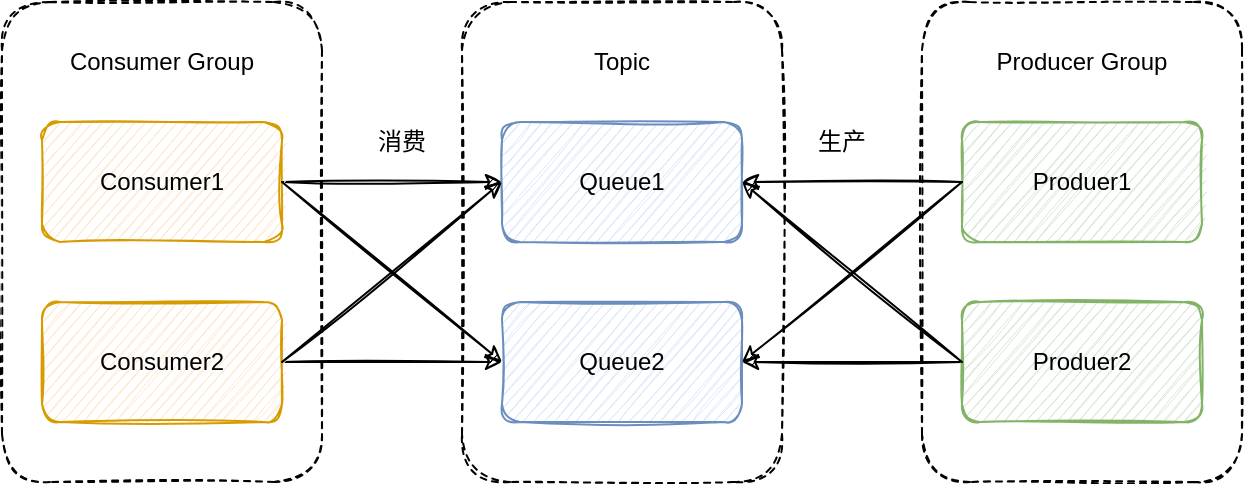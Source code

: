 <mxfile version="13.7.7" type="github">
  <diagram id="gn_3Bw5PpLhuLplowhGW" name="Page-1">
    <mxGraphModel dx="946" dy="538" grid="1" gridSize="10" guides="1" tooltips="1" connect="1" arrows="1" fold="1" page="1" pageScale="1" pageWidth="827" pageHeight="1169" math="0" shadow="0">
      <root>
        <mxCell id="0" />
        <mxCell id="1" parent="0" />
        <mxCell id="YHVSPa6cnrgRaPIxlwi6-7" value="" style="rounded=1;whiteSpace=wrap;html=1;sketch=1;dashed=1;" vertex="1" parent="1">
          <mxGeometry x="260" y="120" width="160" height="240" as="geometry" />
        </mxCell>
        <mxCell id="YHVSPa6cnrgRaPIxlwi6-2" value="" style="rounded=1;whiteSpace=wrap;html=1;sketch=1;dashed=1;" vertex="1" parent="1">
          <mxGeometry x="30" y="120" width="160" height="240" as="geometry" />
        </mxCell>
        <mxCell id="YHVSPa6cnrgRaPIxlwi6-19" style="edgeStyle=orthogonalEdgeStyle;rounded=0;orthogonalLoop=1;jettySize=auto;html=1;exitX=1;exitY=0.5;exitDx=0;exitDy=0;entryX=0;entryY=0.5;entryDx=0;entryDy=0;sketch=1;" edge="1" parent="1" source="YHVSPa6cnrgRaPIxlwi6-5" target="YHVSPa6cnrgRaPIxlwi6-8">
          <mxGeometry relative="1" as="geometry" />
        </mxCell>
        <mxCell id="YHVSPa6cnrgRaPIxlwi6-5" value="Consumer1" style="rounded=1;whiteSpace=wrap;html=1;sketch=1;fillColor=#ffe6cc;strokeColor=#d79b00;" vertex="1" parent="1">
          <mxGeometry x="50" y="180" width="120" height="60" as="geometry" />
        </mxCell>
        <mxCell id="YHVSPa6cnrgRaPIxlwi6-20" value="" style="edgeStyle=orthogonalEdgeStyle;rounded=0;orthogonalLoop=1;jettySize=auto;html=1;sketch=1;" edge="1" parent="1" source="YHVSPa6cnrgRaPIxlwi6-6" target="YHVSPa6cnrgRaPIxlwi6-9">
          <mxGeometry relative="1" as="geometry" />
        </mxCell>
        <mxCell id="YHVSPa6cnrgRaPIxlwi6-6" value="&lt;span&gt;Consumer2&lt;/span&gt;" style="rounded=1;whiteSpace=wrap;html=1;sketch=1;fillColor=#ffe6cc;strokeColor=#d79b00;" vertex="1" parent="1">
          <mxGeometry x="50" y="270" width="120" height="60" as="geometry" />
        </mxCell>
        <mxCell id="YHVSPa6cnrgRaPIxlwi6-9" value="&lt;span&gt;Queue2&lt;/span&gt;" style="rounded=1;whiteSpace=wrap;html=1;sketch=1;fillColor=#dae8fc;strokeColor=#6c8ebf;" vertex="1" parent="1">
          <mxGeometry x="280" y="270" width="120" height="60" as="geometry" />
        </mxCell>
        <mxCell id="YHVSPa6cnrgRaPIxlwi6-10" value="" style="rounded=1;whiteSpace=wrap;html=1;sketch=1;dashed=1;" vertex="1" parent="1">
          <mxGeometry x="490" y="120" width="160" height="240" as="geometry" />
        </mxCell>
        <mxCell id="YHVSPa6cnrgRaPIxlwi6-22" value="" style="edgeStyle=orthogonalEdgeStyle;rounded=0;sketch=1;orthogonalLoop=1;jettySize=auto;html=1;" edge="1" parent="1" source="YHVSPa6cnrgRaPIxlwi6-11" target="YHVSPa6cnrgRaPIxlwi6-8">
          <mxGeometry relative="1" as="geometry" />
        </mxCell>
        <mxCell id="YHVSPa6cnrgRaPIxlwi6-11" value="Produer1" style="rounded=1;whiteSpace=wrap;html=1;sketch=1;fillColor=#d5e8d4;strokeColor=#82b366;" vertex="1" parent="1">
          <mxGeometry x="510" y="180" width="120" height="60" as="geometry" />
        </mxCell>
        <mxCell id="YHVSPa6cnrgRaPIxlwi6-23" value="" style="edgeStyle=orthogonalEdgeStyle;rounded=0;sketch=1;orthogonalLoop=1;jettySize=auto;html=1;" edge="1" parent="1" source="YHVSPa6cnrgRaPIxlwi6-12" target="YHVSPa6cnrgRaPIxlwi6-9">
          <mxGeometry relative="1" as="geometry" />
        </mxCell>
        <mxCell id="YHVSPa6cnrgRaPIxlwi6-12" value="&lt;span&gt;Produer2&lt;/span&gt;" style="rounded=1;whiteSpace=wrap;html=1;sketch=1;fillColor=#d5e8d4;strokeColor=#82b366;" vertex="1" parent="1">
          <mxGeometry x="510" y="270" width="120" height="60" as="geometry" />
        </mxCell>
        <mxCell id="YHVSPa6cnrgRaPIxlwi6-14" value="Consumer Group" style="text;html=1;strokeColor=none;fillColor=none;align=center;verticalAlign=middle;whiteSpace=wrap;rounded=0;dashed=1;sketch=1;" vertex="1" parent="1">
          <mxGeometry x="50" y="140" width="120" height="20" as="geometry" />
        </mxCell>
        <mxCell id="YHVSPa6cnrgRaPIxlwi6-15" value="Topic" style="text;html=1;strokeColor=none;fillColor=none;align=center;verticalAlign=middle;whiteSpace=wrap;rounded=0;dashed=1;sketch=1;" vertex="1" parent="1">
          <mxGeometry x="280" y="140" width="120" height="20" as="geometry" />
        </mxCell>
        <mxCell id="YHVSPa6cnrgRaPIxlwi6-16" value="Producer Group" style="text;html=1;strokeColor=none;fillColor=none;align=center;verticalAlign=middle;whiteSpace=wrap;rounded=0;dashed=1;sketch=1;" vertex="1" parent="1">
          <mxGeometry x="510" y="140" width="120" height="20" as="geometry" />
        </mxCell>
        <mxCell id="YHVSPa6cnrgRaPIxlwi6-24" style="rounded=0;sketch=1;orthogonalLoop=1;jettySize=auto;html=1;entryX=0;entryY=0.5;entryDx=0;entryDy=0;endArrow=none;endFill=0;startArrow=classic;startFill=1;" edge="1" parent="1" source="YHVSPa6cnrgRaPIxlwi6-8" target="YHVSPa6cnrgRaPIxlwi6-12">
          <mxGeometry relative="1" as="geometry">
            <mxPoint x="440" y="220" as="targetPoint" />
            <Array as="points">
              <mxPoint x="400" y="210" />
            </Array>
          </mxGeometry>
        </mxCell>
        <mxCell id="YHVSPa6cnrgRaPIxlwi6-8" value="Queue1" style="rounded=1;whiteSpace=wrap;html=1;sketch=1;fillColor=#dae8fc;strokeColor=#6c8ebf;" vertex="1" parent="1">
          <mxGeometry x="280" y="180" width="120" height="60" as="geometry" />
        </mxCell>
        <mxCell id="YHVSPa6cnrgRaPIxlwi6-25" style="rounded=0;sketch=1;orthogonalLoop=1;jettySize=auto;html=1;entryX=0;entryY=0.5;entryDx=0;entryDy=0;endArrow=classic;endFill=1;startArrow=none;startFill=0;" edge="1" parent="1" target="YHVSPa6cnrgRaPIxlwi6-9">
          <mxGeometry relative="1" as="geometry">
            <mxPoint x="250" y="300" as="targetPoint" />
            <mxPoint x="170" y="210" as="sourcePoint" />
            <Array as="points">
              <mxPoint x="170" y="210" />
            </Array>
          </mxGeometry>
        </mxCell>
        <mxCell id="YHVSPa6cnrgRaPIxlwi6-28" value="" style="rounded=0;orthogonalLoop=1;jettySize=auto;html=1;sketch=1;exitX=1;exitY=0.5;exitDx=0;exitDy=0;entryX=0;entryY=0.5;entryDx=0;entryDy=0;" edge="1" parent="1" source="YHVSPa6cnrgRaPIxlwi6-6" target="YHVSPa6cnrgRaPIxlwi6-8">
          <mxGeometry relative="1" as="geometry">
            <mxPoint x="190" y="280" as="sourcePoint" />
            <mxPoint x="280" y="220" as="targetPoint" />
          </mxGeometry>
        </mxCell>
        <mxCell id="YHVSPa6cnrgRaPIxlwi6-30" value="" style="rounded=0;orthogonalLoop=1;jettySize=auto;html=1;sketch=1;entryX=0;entryY=0.5;entryDx=0;entryDy=0;startArrow=classic;startFill=1;endArrow=none;endFill=0;" edge="1" parent="1">
          <mxGeometry relative="1" as="geometry">
            <mxPoint x="400" y="300" as="sourcePoint" />
            <mxPoint x="510" y="210" as="targetPoint" />
          </mxGeometry>
        </mxCell>
        <mxCell id="YHVSPa6cnrgRaPIxlwi6-31" value="消费" style="text;html=1;strokeColor=none;fillColor=none;align=center;verticalAlign=middle;whiteSpace=wrap;rounded=0;dashed=1;sketch=1;" vertex="1" parent="1">
          <mxGeometry x="210" y="180" width="40" height="20" as="geometry" />
        </mxCell>
        <mxCell id="YHVSPa6cnrgRaPIxlwi6-32" value="生产" style="text;html=1;strokeColor=none;fillColor=none;align=center;verticalAlign=middle;whiteSpace=wrap;rounded=0;dashed=1;sketch=1;" vertex="1" parent="1">
          <mxGeometry x="430" y="180" width="40" height="20" as="geometry" />
        </mxCell>
      </root>
    </mxGraphModel>
  </diagram>
</mxfile>
